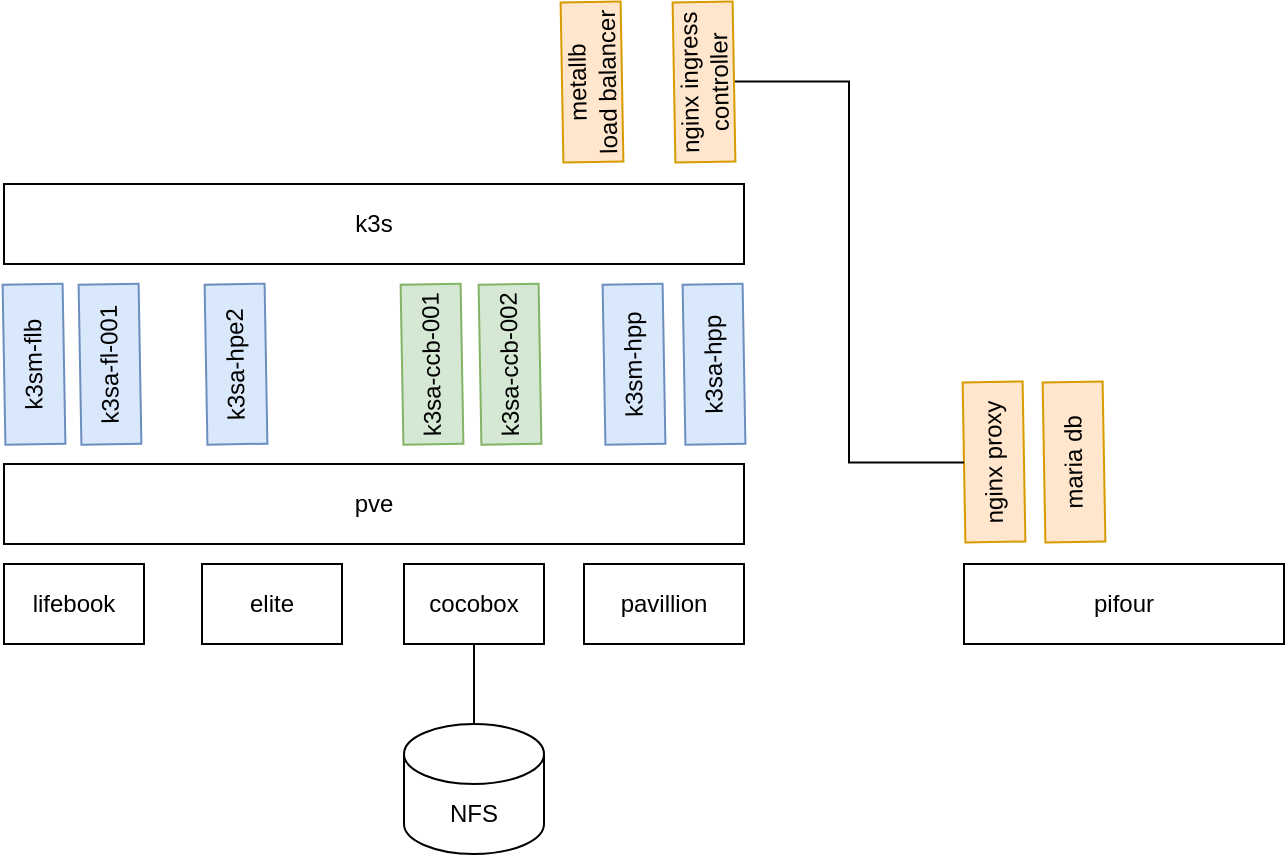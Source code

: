 <mxfile version="22.1.15" type="github">
  <diagram name="Page-1" id="Xb3SWQci7cHASgEujswS">
    <mxGraphModel dx="1174" dy="785" grid="1" gridSize="10" guides="1" tooltips="1" connect="1" arrows="1" fold="1" page="1" pageScale="1" pageWidth="827" pageHeight="1169" math="0" shadow="0">
      <root>
        <mxCell id="0" />
        <mxCell id="1" parent="0" />
        <mxCell id="PSp0cXrO0mglVXlAgLhn-5" value="lifebook" style="rounded=0;whiteSpace=wrap;html=1;" vertex="1" parent="1">
          <mxGeometry x="160" y="480" width="70" height="40" as="geometry" />
        </mxCell>
        <mxCell id="PSp0cXrO0mglVXlAgLhn-6" value="elite" style="rounded=0;whiteSpace=wrap;html=1;" vertex="1" parent="1">
          <mxGeometry x="259" y="480" width="70" height="40" as="geometry" />
        </mxCell>
        <mxCell id="PSp0cXrO0mglVXlAgLhn-7" value="cocobox" style="rounded=0;whiteSpace=wrap;html=1;" vertex="1" parent="1">
          <mxGeometry x="360" y="480" width="70" height="40" as="geometry" />
        </mxCell>
        <mxCell id="PSp0cXrO0mglVXlAgLhn-8" value="pavillion" style="rounded=0;whiteSpace=wrap;html=1;" vertex="1" parent="1">
          <mxGeometry x="450" y="480" width="80" height="40" as="geometry" />
        </mxCell>
        <mxCell id="PSp0cXrO0mglVXlAgLhn-9" value="pve" style="rounded=0;whiteSpace=wrap;html=1;" vertex="1" parent="1">
          <mxGeometry x="160" y="430" width="370" height="40" as="geometry" />
        </mxCell>
        <mxCell id="PSp0cXrO0mglVXlAgLhn-10" value="k3sm-flb" style="rounded=0;whiteSpace=wrap;html=1;rotation=-91;fillColor=#dae8fc;strokeColor=#6c8ebf;" vertex="1" parent="1">
          <mxGeometry x="135" y="365.09" width="80" height="30" as="geometry" />
        </mxCell>
        <mxCell id="PSp0cXrO0mglVXlAgLhn-12" value="k3sm-hpp" style="rounded=0;whiteSpace=wrap;html=1;rotation=-91;fillColor=#dae8fc;strokeColor=#6c8ebf;" vertex="1" parent="1">
          <mxGeometry x="435" y="365.09" width="80" height="30" as="geometry" />
        </mxCell>
        <mxCell id="PSp0cXrO0mglVXlAgLhn-13" value="k3sa-hpp" style="rounded=0;whiteSpace=wrap;html=1;rotation=-91;fillColor=#dae8fc;strokeColor=#6c8ebf;" vertex="1" parent="1">
          <mxGeometry x="475" y="365.09" width="80" height="30" as="geometry" />
        </mxCell>
        <mxCell id="PSp0cXrO0mglVXlAgLhn-14" value="k3sa-fl-001" style="rounded=0;whiteSpace=wrap;html=1;rotation=-91;fillColor=#dae8fc;strokeColor=#6c8ebf;" vertex="1" parent="1">
          <mxGeometry x="173" y="365.09" width="80" height="30" as="geometry" />
        </mxCell>
        <mxCell id="PSp0cXrO0mglVXlAgLhn-15" value="k3sa-hpe2" style="rounded=0;whiteSpace=wrap;html=1;rotation=-91;fillColor=#dae8fc;strokeColor=#6c8ebf;" vertex="1" parent="1">
          <mxGeometry x="236" y="365.09" width="80" height="30" as="geometry" />
        </mxCell>
        <mxCell id="PSp0cXrO0mglVXlAgLhn-16" value="k3sa-ccb-001" style="rounded=0;whiteSpace=wrap;html=1;rotation=-91;fillColor=#d5e8d4;strokeColor=#82b366;" vertex="1" parent="1">
          <mxGeometry x="334" y="365.09" width="80" height="30" as="geometry" />
        </mxCell>
        <mxCell id="PSp0cXrO0mglVXlAgLhn-17" value="k3sa-ccb-002" style="rounded=0;whiteSpace=wrap;html=1;rotation=-91;fillColor=#d5e8d4;strokeColor=#82b366;" vertex="1" parent="1">
          <mxGeometry x="373" y="365.09" width="80" height="30" as="geometry" />
        </mxCell>
        <mxCell id="PSp0cXrO0mglVXlAgLhn-18" value="k3s" style="rounded=0;whiteSpace=wrap;html=1;" vertex="1" parent="1">
          <mxGeometry x="160" y="290" width="370" height="40" as="geometry" />
        </mxCell>
        <mxCell id="PSp0cXrO0mglVXlAgLhn-21" value="pifour" style="rounded=0;whiteSpace=wrap;html=1;" vertex="1" parent="1">
          <mxGeometry x="640" y="480" width="160" height="40" as="geometry" />
        </mxCell>
        <mxCell id="PSp0cXrO0mglVXlAgLhn-22" value="nginx proxy" style="rounded=0;whiteSpace=wrap;html=1;rotation=-91;fillColor=#ffe6cc;strokeColor=#d79b00;" vertex="1" parent="1">
          <mxGeometry x="615" y="414" width="80" height="30" as="geometry" />
        </mxCell>
        <mxCell id="PSp0cXrO0mglVXlAgLhn-23" value="maria db" style="rounded=0;whiteSpace=wrap;html=1;rotation=-91;fillColor=#ffe6cc;strokeColor=#d79b00;" vertex="1" parent="1">
          <mxGeometry x="655" y="414" width="80" height="30" as="geometry" />
        </mxCell>
        <mxCell id="PSp0cXrO0mglVXlAgLhn-30" style="edgeStyle=orthogonalEdgeStyle;rounded=0;orthogonalLoop=1;jettySize=auto;html=1;exitX=0.5;exitY=1;exitDx=0;exitDy=0;entryX=0.5;entryY=0;entryDx=0;entryDy=0;endArrow=none;endFill=0;" edge="1" parent="1" source="PSp0cXrO0mglVXlAgLhn-25" target="PSp0cXrO0mglVXlAgLhn-22">
          <mxGeometry relative="1" as="geometry" />
        </mxCell>
        <mxCell id="PSp0cXrO0mglVXlAgLhn-25" value="nginx ingress&lt;br&gt;controller" style="rounded=0;whiteSpace=wrap;html=1;rotation=-91;fillColor=#ffe6cc;strokeColor=#d79b00;" vertex="1" parent="1">
          <mxGeometry x="470" y="224" width="80" height="30" as="geometry" />
        </mxCell>
        <mxCell id="PSp0cXrO0mglVXlAgLhn-26" value="NFS" style="shape=cylinder3;whiteSpace=wrap;html=1;boundedLbl=1;backgroundOutline=1;size=15;" vertex="1" parent="1">
          <mxGeometry x="360" y="560" width="70" height="65" as="geometry" />
        </mxCell>
        <mxCell id="PSp0cXrO0mglVXlAgLhn-27" value="" style="endArrow=none;html=1;rounded=0;exitX=0.5;exitY=1;exitDx=0;exitDy=0;entryX=0.5;entryY=0;entryDx=0;entryDy=0;entryPerimeter=0;" edge="1" parent="1" source="PSp0cXrO0mglVXlAgLhn-7" target="PSp0cXrO0mglVXlAgLhn-26">
          <mxGeometry width="50" height="50" relative="1" as="geometry">
            <mxPoint x="600" y="500" as="sourcePoint" />
            <mxPoint x="650" y="450" as="targetPoint" />
          </mxGeometry>
        </mxCell>
        <mxCell id="PSp0cXrO0mglVXlAgLhn-28" value="metallb&lt;br&gt;load balancer" style="rounded=0;whiteSpace=wrap;html=1;rotation=-91;fillColor=#ffe6cc;strokeColor=#d79b00;" vertex="1" parent="1">
          <mxGeometry x="414" y="224" width="80" height="30" as="geometry" />
        </mxCell>
      </root>
    </mxGraphModel>
  </diagram>
</mxfile>
